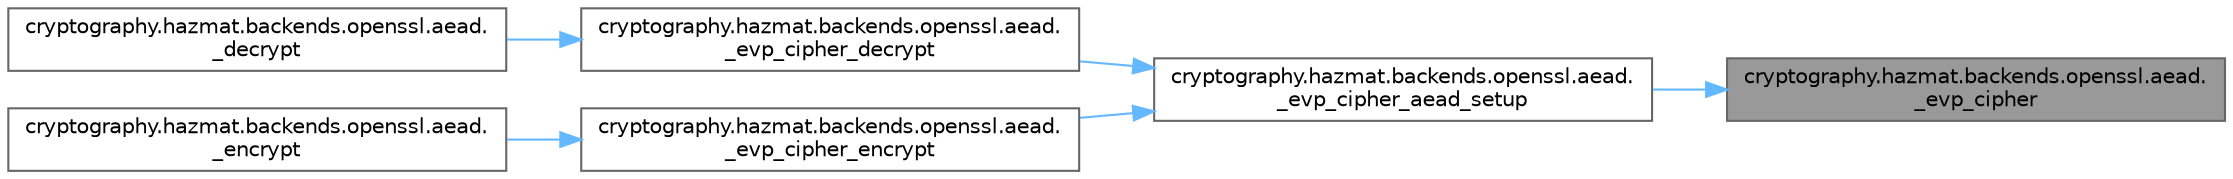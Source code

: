 digraph "cryptography.hazmat.backends.openssl.aead._evp_cipher"
{
 // LATEX_PDF_SIZE
  bgcolor="transparent";
  edge [fontname=Helvetica,fontsize=10,labelfontname=Helvetica,labelfontsize=10];
  node [fontname=Helvetica,fontsize=10,shape=box,height=0.2,width=0.4];
  rankdir="RL";
  Node1 [id="Node000001",label="cryptography.hazmat.backends.openssl.aead.\l_evp_cipher",height=0.2,width=0.4,color="gray40", fillcolor="grey60", style="filled", fontcolor="black",tooltip=" "];
  Node1 -> Node2 [id="edge1_Node000001_Node000002",dir="back",color="steelblue1",style="solid",tooltip=" "];
  Node2 [id="Node000002",label="cryptography.hazmat.backends.openssl.aead.\l_evp_cipher_aead_setup",height=0.2,width=0.4,color="grey40", fillcolor="white", style="filled",URL="$namespacecryptography_1_1hazmat_1_1backends_1_1openssl_1_1aead.html#a47a90d8047156604870d0ede06b9aa7e",tooltip=" "];
  Node2 -> Node3 [id="edge2_Node000002_Node000003",dir="back",color="steelblue1",style="solid",tooltip=" "];
  Node3 [id="Node000003",label="cryptography.hazmat.backends.openssl.aead.\l_evp_cipher_decrypt",height=0.2,width=0.4,color="grey40", fillcolor="white", style="filled",URL="$namespacecryptography_1_1hazmat_1_1backends_1_1openssl_1_1aead.html#aa3b4b88514009d4b235ab52826af0c09",tooltip=" "];
  Node3 -> Node4 [id="edge3_Node000003_Node000004",dir="back",color="steelblue1",style="solid",tooltip=" "];
  Node4 [id="Node000004",label="cryptography.hazmat.backends.openssl.aead.\l_decrypt",height=0.2,width=0.4,color="grey40", fillcolor="white", style="filled",URL="$namespacecryptography_1_1hazmat_1_1backends_1_1openssl_1_1aead.html#a6e4ea253a4369f9617c92c37620d6f6d",tooltip=" "];
  Node2 -> Node5 [id="edge4_Node000002_Node000005",dir="back",color="steelblue1",style="solid",tooltip=" "];
  Node5 [id="Node000005",label="cryptography.hazmat.backends.openssl.aead.\l_evp_cipher_encrypt",height=0.2,width=0.4,color="grey40", fillcolor="white", style="filled",URL="$namespacecryptography_1_1hazmat_1_1backends_1_1openssl_1_1aead.html#a2f73f7dc7f43e1504c086cafdddbe0ea",tooltip=" "];
  Node5 -> Node6 [id="edge5_Node000005_Node000006",dir="back",color="steelblue1",style="solid",tooltip=" "];
  Node6 [id="Node000006",label="cryptography.hazmat.backends.openssl.aead.\l_encrypt",height=0.2,width=0.4,color="grey40", fillcolor="white", style="filled",URL="$namespacecryptography_1_1hazmat_1_1backends_1_1openssl_1_1aead.html#ae5e8892ef31007da440794a5d83991a8",tooltip=" "];
}
